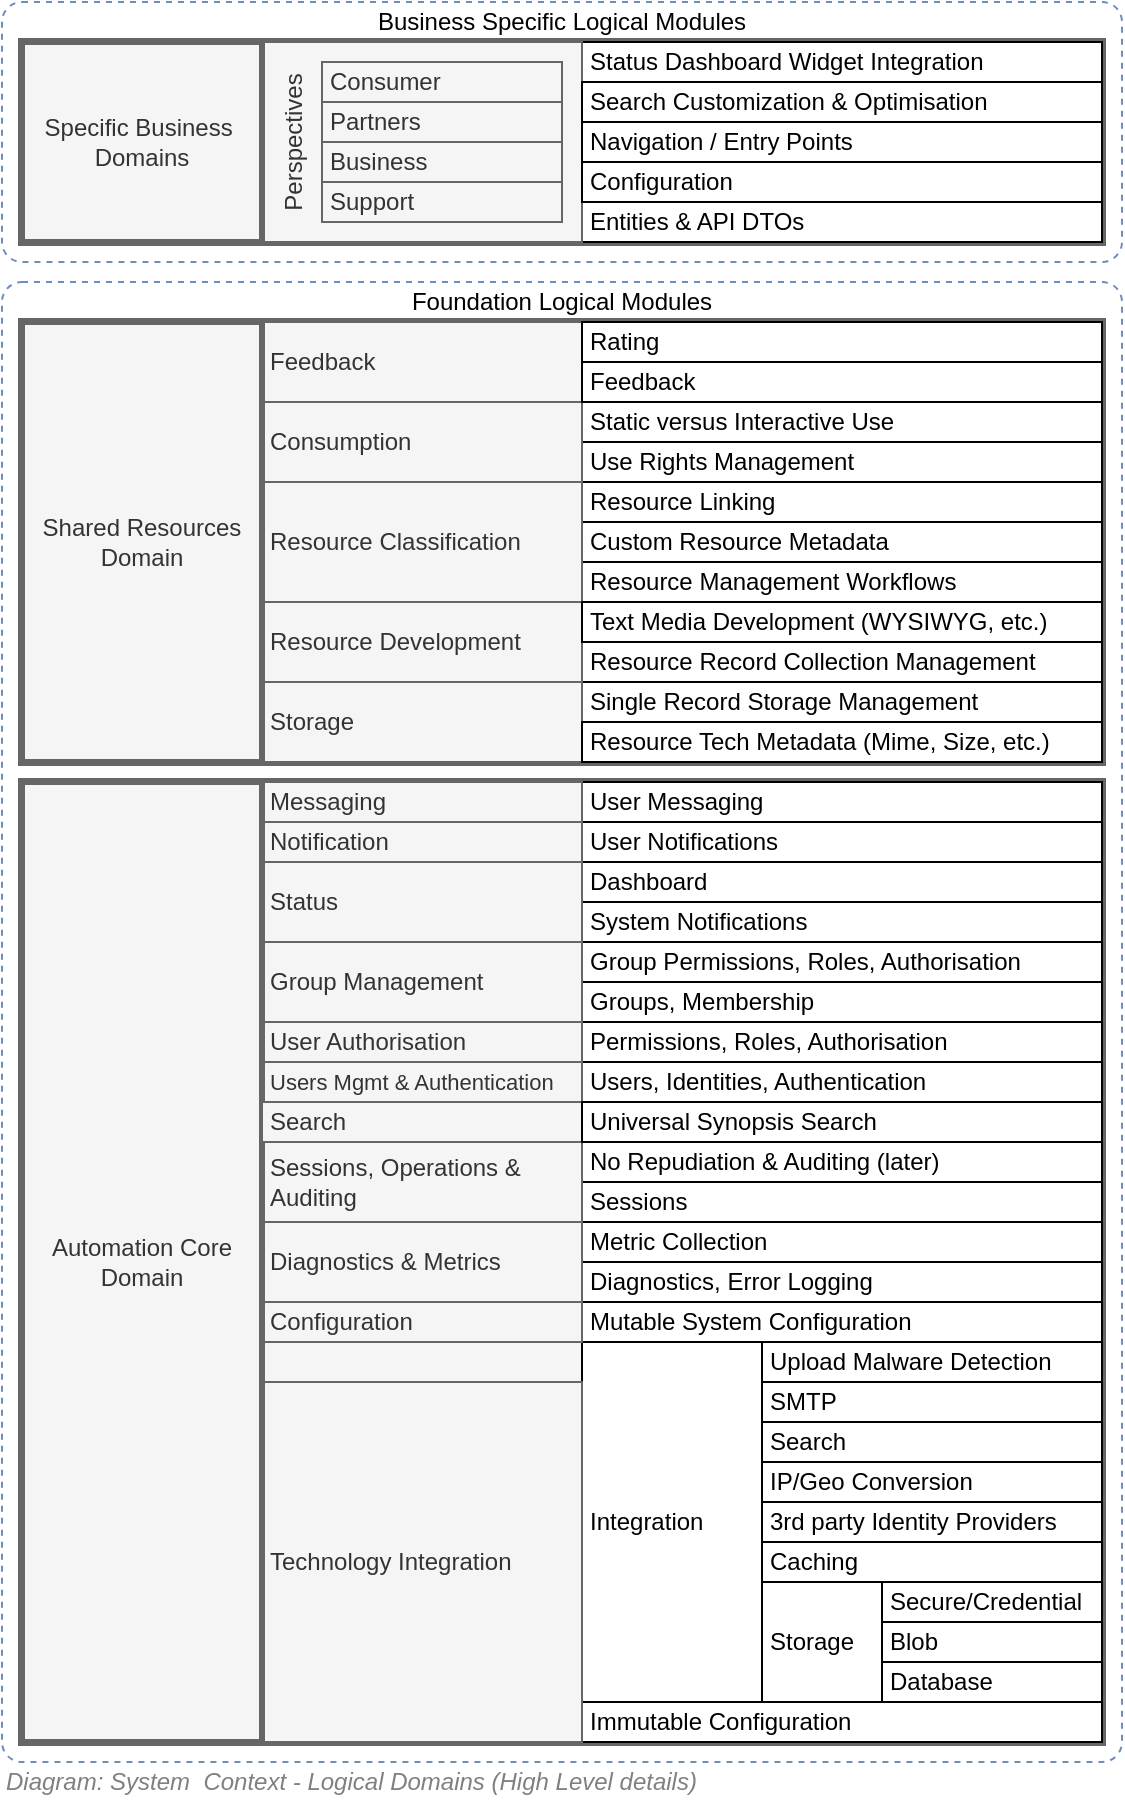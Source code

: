 <mxfile compressed="false" version="17.5.0" type="google">
  <diagram id="aNyAdyo387tV6hbeCc-s" name="System Context/Domains/Logical Modules/Detailed">
    <mxGraphModel grid="1" page="1" gridSize="10" guides="1" tooltips="1" connect="1" arrows="1" fold="1" pageScale="1" pageWidth="827" pageHeight="1169" math="0" shadow="0">
      <root>
        <mxCell id="MPbT1AF3VpLyfWpaxldT-0" />
        <mxCell id="yXY6S8G6PErxGlvrMDyJ-1" value="Background" parent="MPbT1AF3VpLyfWpaxldT-0" />
        <mxCell id="VevSGdrSwYaJ5KX_lJt9-1" value="Foundation Logical Modules" style="rounded=1;whiteSpace=wrap;html=1;strokeWidth=1;align=center;absoluteArcSize=1;dashed=1;strokeColor=#6c8ebf;fillColor=none;verticalAlign=top;spacing=-2;" vertex="1" parent="yXY6S8G6PErxGlvrMDyJ-1">
          <mxGeometry x="120" y="260" width="560" height="740" as="geometry" />
        </mxCell>
        <mxCell id="yXY6S8G6PErxGlvrMDyJ-0" value="Business Specific Logical Modules" style="rounded=1;whiteSpace=wrap;html=1;strokeWidth=1;align=center;absoluteArcSize=1;dashed=1;strokeColor=#6c8ebf;fillColor=none;verticalAlign=top;spacing=-2;" vertex="1" parent="yXY6S8G6PErxGlvrMDyJ-1">
          <mxGeometry x="120" y="120" width="560" height="130" as="geometry" />
        </mxCell>
        <mxCell id="unfCGulQVyg2nSyRCTJK-5" value="Boexes" style="" parent="MPbT1AF3VpLyfWpaxldT-0" />
        <mxCell id="unfCGulQVyg2nSyRCTJK-8" value="" style="rounded=0;whiteSpace=wrap;html=1;align=center;fillColor=#f5f5f5;strokeColor=#666666;fontColor=#333333;strokeWidth=4;" vertex="1" parent="unfCGulQVyg2nSyRCTJK-5">
          <mxGeometry x="130" y="510" width="540" height="480" as="geometry" />
        </mxCell>
        <mxCell id="unfCGulQVyg2nSyRCTJK-7" value="" style="rounded=0;whiteSpace=wrap;html=1;align=center;fillColor=#f5f5f5;strokeColor=#666666;fontColor=#333333;strokeWidth=4;" vertex="1" parent="unfCGulQVyg2nSyRCTJK-5">
          <mxGeometry x="130" y="280" width="540" height="220" as="geometry" />
        </mxCell>
        <mxCell id="unfCGulQVyg2nSyRCTJK-6" value="" style="rounded=0;whiteSpace=wrap;html=1;align=center;fillColor=#f5f5f5;strokeColor=#666666;fontColor=#333333;strokeWidth=4;" vertex="1" parent="unfCGulQVyg2nSyRCTJK-5">
          <mxGeometry x="130" y="140" width="540" height="100" as="geometry" />
        </mxCell>
        <mxCell id="MPbT1AF3VpLyfWpaxldT-1" value="Diagram" parent="MPbT1AF3VpLyfWpaxldT-0" />
        <mxCell id="MPbT1AF3VpLyfWpaxldT-7" value="Entities &amp;amp; API DTOs" style="rounded=0;whiteSpace=wrap;html=1;align=left;spacingLeft=0;spacing=4;" vertex="1" parent="MPbT1AF3VpLyfWpaxldT-1">
          <mxGeometry x="410" y="220" width="260" height="20" as="geometry" />
        </mxCell>
        <mxCell id="MPbT1AF3VpLyfWpaxldT-8" value="Status Dashboard Widget Integration" style="rounded=0;whiteSpace=wrap;html=1;align=left;spacingLeft=0;spacing=4;" vertex="1" parent="MPbT1AF3VpLyfWpaxldT-1">
          <mxGeometry x="410" y="140" width="260" height="20" as="geometry" />
        </mxCell>
        <mxCell id="MPbT1AF3VpLyfWpaxldT-9" value="Users, Identities, Authentication" style="rounded=0;whiteSpace=wrap;html=1;align=left;spacingLeft=0;spacing=4;" vertex="1" parent="MPbT1AF3VpLyfWpaxldT-1">
          <mxGeometry x="410" y="650" width="260" height="20" as="geometry" />
        </mxCell>
        <mxCell id="MPbT1AF3VpLyfWpaxldT-11" value="Sessions" style="rounded=0;whiteSpace=wrap;html=1;align=left;spacingLeft=0;spacing=4;" vertex="1" parent="MPbT1AF3VpLyfWpaxldT-1">
          <mxGeometry x="410" y="710" width="260" height="20" as="geometry" />
        </mxCell>
        <mxCell id="MPbT1AF3VpLyfWpaxldT-14" value="Immutable Configuration" style="rounded=0;whiteSpace=wrap;html=1;align=left;spacingLeft=0;spacing=4;" vertex="1" parent="MPbT1AF3VpLyfWpaxldT-1">
          <mxGeometry x="410" y="970" width="260" height="20" as="geometry" />
        </mxCell>
        <mxCell id="MPbT1AF3VpLyfWpaxldT-15" value="Permissions, Roles, Authorisation" style="rounded=0;whiteSpace=wrap;html=1;align=left;spacingLeft=0;spacing=4;" vertex="1" parent="MPbT1AF3VpLyfWpaxldT-1">
          <mxGeometry x="410" y="630" width="260" height="20" as="geometry" />
        </mxCell>
        <mxCell id="MPbT1AF3VpLyfWpaxldT-16" value="Diagnostics, Error Logging" style="rounded=0;whiteSpace=wrap;html=1;align=left;spacingLeft=0;spacing=4;" vertex="1" parent="MPbT1AF3VpLyfWpaxldT-1">
          <mxGeometry x="410" y="750" width="260" height="20" as="geometry" />
        </mxCell>
        <mxCell id="MPbT1AF3VpLyfWpaxldT-17" value="System Notifications" style="rounded=0;whiteSpace=wrap;html=1;align=left;spacingLeft=0;spacing=4;" vertex="1" parent="MPbT1AF3VpLyfWpaxldT-1">
          <mxGeometry x="410" y="570" width="260" height="20" as="geometry" />
        </mxCell>
        <mxCell id="MPbT1AF3VpLyfWpaxldT-18" value="Groups, Membership" style="rounded=0;whiteSpace=wrap;html=1;align=left;spacingLeft=0;spacing=4;" vertex="1" parent="MPbT1AF3VpLyfWpaxldT-1">
          <mxGeometry x="410" y="610" width="260" height="20" as="geometry" />
        </mxCell>
        <mxCell id="MPbT1AF3VpLyfWpaxldT-19" value="Group Permissions, Roles, Authorisation" style="rounded=0;whiteSpace=wrap;html=1;align=left;spacingLeft=0;spacing=4;" vertex="1" parent="MPbT1AF3VpLyfWpaxldT-1">
          <mxGeometry x="410" y="590" width="260" height="20" as="geometry" />
        </mxCell>
        <mxCell id="MPbT1AF3VpLyfWpaxldT-21" value="Integration" style="rounded=0;whiteSpace=wrap;html=1;align=left;spacingLeft=0;spacing=4;" vertex="1" parent="MPbT1AF3VpLyfWpaxldT-1">
          <mxGeometry x="410" y="790" width="90" height="180" as="geometry" />
        </mxCell>
        <mxCell id="MPbT1AF3VpLyfWpaxldT-23" value="No Repudiation &amp;amp; Auditing (later)" style="rounded=0;whiteSpace=wrap;html=1;align=left;spacingLeft=0;spacing=4;" vertex="1" parent="MPbT1AF3VpLyfWpaxldT-1">
          <mxGeometry x="410" y="690" width="260" height="20" as="geometry" />
        </mxCell>
        <mxCell id="MPbT1AF3VpLyfWpaxldT-31" value="Resource Management Workflows" style="rounded=0;whiteSpace=wrap;html=1;align=left;spacingLeft=0;spacing=4;" vertex="1" parent="MPbT1AF3VpLyfWpaxldT-1">
          <mxGeometry x="410" y="400" width="260" height="20" as="geometry" />
        </mxCell>
        <mxCell id="MPbT1AF3VpLyfWpaxldT-33" value="Resource Record Collection Management" style="rounded=0;whiteSpace=wrap;html=1;align=left;spacingLeft=0;spacing=4;" vertex="1" parent="MPbT1AF3VpLyfWpaxldT-1">
          <mxGeometry x="410" y="440" width="260" height="20" as="geometry" />
        </mxCell>
        <mxCell id="MPbT1AF3VpLyfWpaxldT-34" value="Single Record Storage Management" style="rounded=0;whiteSpace=wrap;html=1;align=left;spacingLeft=0;spacing=4;" vertex="1" parent="MPbT1AF3VpLyfWpaxldT-1">
          <mxGeometry x="410" y="460" width="260" height="20" as="geometry" />
        </mxCell>
        <mxCell id="MPbT1AF3VpLyfWpaxldT-35" value="Use Rights Management" style="rounded=0;whiteSpace=wrap;html=1;align=left;spacingLeft=0;spacing=4;" vertex="1" parent="MPbT1AF3VpLyfWpaxldT-1">
          <mxGeometry x="410" y="340" width="260" height="20" as="geometry" />
        </mxCell>
        <mxCell id="MPbT1AF3VpLyfWpaxldT-36" value="Static versus Interactive Use" style="rounded=0;whiteSpace=wrap;html=1;align=left;spacingLeft=0;spacing=4;" vertex="1" parent="MPbT1AF3VpLyfWpaxldT-1">
          <mxGeometry x="410" y="320" width="260" height="20" as="geometry" />
        </mxCell>
        <mxCell id="MPbT1AF3VpLyfWpaxldT-37" value="Resource Linking" style="rounded=0;whiteSpace=wrap;html=1;align=left;spacingLeft=0;spacing=4;" vertex="1" parent="MPbT1AF3VpLyfWpaxldT-1">
          <mxGeometry x="410" y="360" width="260" height="20" as="geometry" />
        </mxCell>
        <mxCell id="MPbT1AF3VpLyfWpaxldT-38" value="Custom Resource Metadata" style="rounded=0;whiteSpace=wrap;html=1;align=left;spacingLeft=0;spacing=4;" vertex="1" parent="MPbT1AF3VpLyfWpaxldT-1">
          <mxGeometry x="410" y="380" width="260" height="20" as="geometry" />
        </mxCell>
        <mxCell id="MPbT1AF3VpLyfWpaxldT-39" value="Perspectives" style="rounded=0;whiteSpace=wrap;html=1;horizontal=0;verticalAlign=top;align=center;fillColor=#f5f5f5;strokeColor=#666666;fontColor=#333333;spacingLeft=0;spacing=4;" vertex="1" parent="MPbT1AF3VpLyfWpaxldT-1">
          <mxGeometry x="250" y="140" width="160" height="100" as="geometry" />
        </mxCell>
        <mxCell id="MPbT1AF3VpLyfWpaxldT-40" value="Navigation / Entry Points" style="rounded=0;whiteSpace=wrap;html=1;align=left;spacingLeft=0;spacing=4;" vertex="1" parent="MPbT1AF3VpLyfWpaxldT-1">
          <mxGeometry x="410" y="180" width="260" height="20" as="geometry" />
        </mxCell>
        <mxCell id="MPbT1AF3VpLyfWpaxldT-43" value="Metric Collection" style="rounded=0;whiteSpace=wrap;html=1;align=left;spacingLeft=0;spacing=4;" vertex="1" parent="MPbT1AF3VpLyfWpaxldT-1">
          <mxGeometry x="410" y="730" width="260" height="20" as="geometry" />
        </mxCell>
        <mxCell id="MPbT1AF3VpLyfWpaxldT-44" value="User Messaging" style="rounded=0;whiteSpace=wrap;html=1;align=left;spacingLeft=0;spacing=4;" vertex="1" parent="MPbT1AF3VpLyfWpaxldT-1">
          <mxGeometry x="410" y="510" width="260" height="20" as="geometry" />
        </mxCell>
        <mxCell id="MPbT1AF3VpLyfWpaxldT-45" value="User Notifications" style="rounded=0;whiteSpace=wrap;html=1;align=left;spacingLeft=0;spacing=4;" vertex="1" parent="MPbT1AF3VpLyfWpaxldT-1">
          <mxGeometry x="410" y="530" width="260" height="20" as="geometry" />
        </mxCell>
        <mxCell id="MPbT1AF3VpLyfWpaxldT-47" value="Storage" style="rounded=0;whiteSpace=wrap;html=1;align=left;fillColor=#f5f5f5;strokeColor=#666666;fontColor=#333333;spacingLeft=0;spacing=4;" vertex="1" parent="MPbT1AF3VpLyfWpaxldT-1">
          <mxGeometry x="250" y="460" width="160" height="40" as="geometry" />
        </mxCell>
        <mxCell id="MPbT1AF3VpLyfWpaxldT-48" value="Resource Development" style="rounded=0;whiteSpace=wrap;html=1;align=left;fillColor=#f5f5f5;strokeColor=#666666;fontColor=#333333;spacingLeft=0;spacing=4;" vertex="1" parent="MPbT1AF3VpLyfWpaxldT-1">
          <mxGeometry x="250" y="420" width="160" height="40" as="geometry" />
        </mxCell>
        <mxCell id="MPbT1AF3VpLyfWpaxldT-49" value="Resource Classification" style="rounded=0;whiteSpace=wrap;html=1;align=left;fillColor=#f5f5f5;strokeColor=#666666;fontColor=#333333;spacingLeft=0;spacing=4;" vertex="1" parent="MPbT1AF3VpLyfWpaxldT-1">
          <mxGeometry x="250" y="360" width="160" height="60" as="geometry" />
        </mxCell>
        <mxCell id="MPbT1AF3VpLyfWpaxldT-50" value="Consumption" style="rounded=0;whiteSpace=wrap;html=1;align=left;fillColor=#f5f5f5;strokeColor=#666666;fontColor=#333333;spacingLeft=0;spacing=4;" vertex="1" parent="MPbT1AF3VpLyfWpaxldT-1">
          <mxGeometry x="250" y="320" width="160" height="40" as="geometry" />
        </mxCell>
        <mxCell id="MPbT1AF3VpLyfWpaxldT-51" value="Text Media Development (WYSIWYG, etc.)" style="rounded=0;whiteSpace=wrap;html=1;align=left;spacingLeft=0;spacing=4;" vertex="1" parent="MPbT1AF3VpLyfWpaxldT-1">
          <mxGeometry x="410" y="420" width="260" height="20" as="geometry" />
        </mxCell>
        <mxCell id="MPbT1AF3VpLyfWpaxldT-52" value="Resource Tech Metadata (Mime, Size, etc.)" style="rounded=0;whiteSpace=wrap;html=1;align=left;spacingLeft=0;spacing=4;" vertex="1" parent="MPbT1AF3VpLyfWpaxldT-1">
          <mxGeometry x="410" y="480" width="260" height="20" as="geometry" />
        </mxCell>
        <mxCell id="MPbT1AF3VpLyfWpaxldT-54" value="Consumer" style="rounded=0;whiteSpace=wrap;html=1;align=left;fillColor=#f5f5f5;strokeColor=#666666;fontColor=#333333;spacingLeft=0;spacing=4;" vertex="1" parent="MPbT1AF3VpLyfWpaxldT-1">
          <mxGeometry x="280" y="150" width="120" height="20" as="geometry" />
        </mxCell>
        <mxCell id="MPbT1AF3VpLyfWpaxldT-55" value="Business" style="rounded=0;whiteSpace=wrap;html=1;align=left;fillColor=#f5f5f5;strokeColor=#666666;fontColor=#333333;spacingLeft=0;spacing=4;" vertex="1" parent="MPbT1AF3VpLyfWpaxldT-1">
          <mxGeometry x="280" y="190" width="120" height="20" as="geometry" />
        </mxCell>
        <mxCell id="MPbT1AF3VpLyfWpaxldT-56" value="Support" style="rounded=0;whiteSpace=wrap;html=1;align=left;fillColor=#f5f5f5;strokeColor=#666666;fontColor=#333333;spacingLeft=0;spacing=4;" vertex="1" parent="MPbT1AF3VpLyfWpaxldT-1">
          <mxGeometry x="280" y="210" width="120" height="20" as="geometry" />
        </mxCell>
        <mxCell id="MPbT1AF3VpLyfWpaxldT-57" value="Partners" style="rounded=0;whiteSpace=wrap;html=1;align=left;fillColor=#f5f5f5;strokeColor=#666666;fontColor=#333333;spacingLeft=0;spacing=4;" vertex="1" parent="MPbT1AF3VpLyfWpaxldT-1">
          <mxGeometry x="280" y="170" width="120" height="20" as="geometry" />
        </mxCell>
        <mxCell id="MPbT1AF3VpLyfWpaxldT-59" value="Dashboard" style="rounded=0;whiteSpace=wrap;html=1;align=left;spacingLeft=0;spacing=4;" vertex="1" parent="MPbT1AF3VpLyfWpaxldT-1">
          <mxGeometry x="410" y="550" width="260" height="20" as="geometry" />
        </mxCell>
        <mxCell id="MPbT1AF3VpLyfWpaxldT-60" value="Storage" style="rounded=0;whiteSpace=wrap;html=1;align=left;spacingLeft=0;spacing=4;" vertex="1" parent="MPbT1AF3VpLyfWpaxldT-1">
          <mxGeometry x="500" y="910" width="60" height="60" as="geometry" />
        </mxCell>
        <mxCell id="MPbT1AF3VpLyfWpaxldT-61" value="3rd party Identity Providers" style="rounded=0;whiteSpace=wrap;html=1;align=left;spacingLeft=0;spacing=4;" vertex="1" parent="MPbT1AF3VpLyfWpaxldT-1">
          <mxGeometry x="500" y="870" width="170" height="20" as="geometry" />
        </mxCell>
        <mxCell id="MPbT1AF3VpLyfWpaxldT-62" value="IP/Geo Conversion" style="rounded=0;whiteSpace=wrap;html=1;align=left;spacingLeft=0;spacing=4;" vertex="1" parent="MPbT1AF3VpLyfWpaxldT-1">
          <mxGeometry x="500" y="850" width="170" height="20" as="geometry" />
        </mxCell>
        <mxCell id="MPbT1AF3VpLyfWpaxldT-63" value="SMTP" style="rounded=0;whiteSpace=wrap;html=1;align=left;spacingLeft=0;spacing=4;" vertex="1" parent="MPbT1AF3VpLyfWpaxldT-1">
          <mxGeometry x="500" y="810" width="170" height="20" as="geometry" />
        </mxCell>
        <mxCell id="MPbT1AF3VpLyfWpaxldT-64" value="Upload Malware Detection" style="rounded=0;whiteSpace=wrap;html=1;align=left;spacingLeft=0;spacing=4;" vertex="1" parent="MPbT1AF3VpLyfWpaxldT-1">
          <mxGeometry x="500" y="790" width="170" height="20" as="geometry" />
        </mxCell>
        <mxCell id="MPbT1AF3VpLyfWpaxldT-66" value="Caching" style="rounded=0;whiteSpace=wrap;html=1;align=left;spacingLeft=0;spacing=4;" vertex="1" parent="MPbT1AF3VpLyfWpaxldT-1">
          <mxGeometry x="500" y="890" width="170" height="20" as="geometry" />
        </mxCell>
        <mxCell id="MPbT1AF3VpLyfWpaxldT-67" value="Database" style="rounded=0;whiteSpace=wrap;html=1;align=left;spacingLeft=0;spacing=4;" vertex="1" parent="MPbT1AF3VpLyfWpaxldT-1">
          <mxGeometry x="560" y="950" width="110" height="20" as="geometry" />
        </mxCell>
        <mxCell id="MPbT1AF3VpLyfWpaxldT-68" value="Blob" style="rounded=0;whiteSpace=wrap;html=1;align=left;spacingLeft=0;spacing=4;" vertex="1" parent="MPbT1AF3VpLyfWpaxldT-1">
          <mxGeometry x="560" y="930" width="110" height="20" as="geometry" />
        </mxCell>
        <mxCell id="MPbT1AF3VpLyfWpaxldT-69" value="Secure/Credential" style="rounded=0;whiteSpace=wrap;html=1;align=left;spacingLeft=0;spacing=4;" vertex="1" parent="MPbT1AF3VpLyfWpaxldT-1">
          <mxGeometry x="560" y="910" width="110" height="20" as="geometry" />
        </mxCell>
        <mxCell id="MPbT1AF3VpLyfWpaxldT-71" value="Mutable System Configuration" style="rounded=0;whiteSpace=wrap;html=1;align=left;spacingLeft=0;spacing=4;" vertex="1" parent="MPbT1AF3VpLyfWpaxldT-1">
          <mxGeometry x="410" y="770" width="260" height="20" as="geometry" />
        </mxCell>
        <mxCell id="MPbT1AF3VpLyfWpaxldT-73" value="Configuration" style="rounded=0;whiteSpace=wrap;html=1;align=left;spacingLeft=0;spacing=4;" vertex="1" parent="MPbT1AF3VpLyfWpaxldT-1">
          <mxGeometry x="410" y="200" width="260" height="20" as="geometry" />
        </mxCell>
        <mxCell id="MPbT1AF3VpLyfWpaxldT-74" value="Feedback" style="rounded=0;whiteSpace=wrap;html=1;align=left;fillColor=#f5f5f5;strokeColor=#666666;fontColor=#333333;spacingLeft=0;spacing=4;" vertex="1" parent="MPbT1AF3VpLyfWpaxldT-1">
          <mxGeometry x="250" y="280" width="160" height="40" as="geometry" />
        </mxCell>
        <mxCell id="MPbT1AF3VpLyfWpaxldT-75" value="Feedback" style="rounded=0;whiteSpace=wrap;html=1;align=left;spacingLeft=0;spacing=4;" vertex="1" parent="MPbT1AF3VpLyfWpaxldT-1">
          <mxGeometry x="410" y="300" width="260" height="20" as="geometry" />
        </mxCell>
        <mxCell id="MPbT1AF3VpLyfWpaxldT-76" value="Rating" style="rounded=0;whiteSpace=wrap;html=1;align=left;spacingLeft=0;spacing=4;" vertex="1" parent="MPbT1AF3VpLyfWpaxldT-1">
          <mxGeometry x="410" y="280" width="260" height="20" as="geometry" />
        </mxCell>
        <mxCell id="MPbT1AF3VpLyfWpaxldT-4" value="Shared Resources&lt;br&gt;Domain" style="rounded=0;whiteSpace=wrap;html=1;align=center;fillColor=#f5f5f5;strokeColor=#666666;fontColor=#333333;strokeWidth=3;spacingLeft=0;spacing=4;" vertex="1" parent="MPbT1AF3VpLyfWpaxldT-1">
          <mxGeometry x="130" y="280" width="120" height="220" as="geometry" />
        </mxCell>
        <mxCell id="MPbT1AF3VpLyfWpaxldT-53" value="Specific Business&amp;nbsp; Domains" style="rounded=0;whiteSpace=wrap;html=1;align=center;fillColor=#f5f5f5;strokeColor=#666666;fontColor=#333333;strokeWidth=3;spacingLeft=0;spacing=4;" vertex="1" parent="MPbT1AF3VpLyfWpaxldT-1">
          <mxGeometry x="130" y="140" width="120" height="100" as="geometry" />
        </mxCell>
        <mxCell id="unfCGulQVyg2nSyRCTJK-10" value="Search Customization &amp;amp; Optimisation" style="rounded=0;whiteSpace=wrap;html=1;align=left;spacingLeft=0;spacing=4;" vertex="1" parent="MPbT1AF3VpLyfWpaxldT-1">
          <mxGeometry x="410" y="160" width="260" height="20" as="geometry" />
        </mxCell>
        <mxCell id="FJ4s6DIxZZOBehH7PrwX-0" value="Search" style="rounded=0;whiteSpace=wrap;html=1;align=left;spacingLeft=0;spacing=4;" vertex="1" parent="MPbT1AF3VpLyfWpaxldT-1">
          <mxGeometry x="500" y="830" width="170" height="20" as="geometry" />
        </mxCell>
        <mxCell id="MPbT1AF3VpLyfWpaxldT-20" value="Technology Integration" style="rounded=0;whiteSpace=wrap;html=1;align=left;fillColor=#f5f5f5;strokeColor=#666666;fontColor=#333333;spacingLeft=0;spacing=4;" vertex="1" parent="MPbT1AF3VpLyfWpaxldT-1">
          <mxGeometry x="250" y="810" width="160" height="180" as="geometry" />
        </mxCell>
        <mxCell id="MPbT1AF3VpLyfWpaxldT-22" value="Sessions, Operations &amp;amp; Auditing" style="rounded=0;whiteSpace=wrap;html=1;align=left;fillColor=#f5f5f5;strokeColor=#666666;fontColor=#333333;spacingLeft=0;spacing=4;" vertex="1" parent="MPbT1AF3VpLyfWpaxldT-1">
          <mxGeometry x="250" y="690" width="160" height="40" as="geometry" />
        </mxCell>
        <mxCell id="MPbT1AF3VpLyfWpaxldT-24" value="&lt;font style=&quot;font-size: 11px&quot;&gt;Users Mgmt &amp;amp; Authentication&lt;/font&gt;" style="rounded=0;whiteSpace=wrap;html=1;align=left;fillColor=#f5f5f5;strokeColor=#666666;fontColor=#333333;spacingLeft=0;spacing=4;" vertex="1" parent="MPbT1AF3VpLyfWpaxldT-1">
          <mxGeometry x="250" y="650" width="160" height="20" as="geometry" />
        </mxCell>
        <mxCell id="MPbT1AF3VpLyfWpaxldT-25" value="User Authorisation" style="rounded=0;whiteSpace=wrap;html=1;align=left;fillColor=#f5f5f5;strokeColor=#666666;fontColor=#333333;spacingLeft=0;spacing=4;" vertex="1" parent="MPbT1AF3VpLyfWpaxldT-1">
          <mxGeometry x="250" y="630" width="160" height="20" as="geometry" />
        </mxCell>
        <mxCell id="MPbT1AF3VpLyfWpaxldT-26" value="Notification" style="rounded=0;whiteSpace=wrap;html=1;align=left;fillColor=#f5f5f5;strokeColor=#666666;fontColor=#333333;spacingLeft=0;spacing=4;" vertex="1" parent="MPbT1AF3VpLyfWpaxldT-1">
          <mxGeometry x="250" y="530" width="160" height="20" as="geometry" />
        </mxCell>
        <mxCell id="MPbT1AF3VpLyfWpaxldT-28" value="Group Management" style="rounded=0;whiteSpace=wrap;html=1;align=left;fillColor=#f5f5f5;strokeColor=#666666;fontColor=#333333;spacingLeft=0;spacing=4;" vertex="1" parent="MPbT1AF3VpLyfWpaxldT-1">
          <mxGeometry x="250" y="590" width="160" height="40" as="geometry" />
        </mxCell>
        <mxCell id="MPbT1AF3VpLyfWpaxldT-46" value="Diagnostics &amp;amp; Metrics" style="rounded=0;whiteSpace=wrap;html=1;align=left;fillColor=#f5f5f5;strokeColor=#666666;fontColor=#333333;spacingLeft=0;spacing=4;" vertex="1" parent="MPbT1AF3VpLyfWpaxldT-1">
          <mxGeometry x="250" y="730" width="160" height="40" as="geometry" />
        </mxCell>
        <mxCell id="MPbT1AF3VpLyfWpaxldT-58" value="Status" style="rounded=0;whiteSpace=wrap;html=1;align=left;fillColor=#f5f5f5;strokeColor=#666666;fontColor=#333333;spacingLeft=0;spacing=4;" vertex="1" parent="MPbT1AF3VpLyfWpaxldT-1">
          <mxGeometry x="250" y="550" width="160" height="40" as="geometry" />
        </mxCell>
        <mxCell id="MPbT1AF3VpLyfWpaxldT-70" value="Configuration" style="rounded=0;whiteSpace=wrap;html=1;align=left;fillColor=#f5f5f5;strokeColor=#666666;fontColor=#333333;spacingLeft=0;spacing=4;" vertex="1" parent="MPbT1AF3VpLyfWpaxldT-1">
          <mxGeometry x="250" y="770" width="160" height="20" as="geometry" />
        </mxCell>
        <mxCell id="PKDct6SfFt8T3XtxHOYY-0" value="Messaging" style="rounded=0;whiteSpace=wrap;html=1;align=left;fillColor=#f5f5f5;strokeColor=#666666;fontColor=#333333;spacingLeft=0;spacing=4;" vertex="1" parent="MPbT1AF3VpLyfWpaxldT-1">
          <mxGeometry x="250" y="510" width="160" height="20" as="geometry" />
        </mxCell>
        <mxCell id="MPbT1AF3VpLyfWpaxldT-2" value="Automation Core Domain" style="rounded=0;whiteSpace=wrap;html=1;align=center;fillColor=#f5f5f5;strokeColor=#666666;fontColor=#333333;strokeWidth=3;spacingLeft=0;spacing=4;" vertex="1" parent="MPbT1AF3VpLyfWpaxldT-1">
          <mxGeometry x="130" y="510" width="120" height="480" as="geometry" />
        </mxCell>
        <mxCell id="FJ4s6DIxZZOBehH7PrwX-1" value="Search" style="rounded=0;whiteSpace=wrap;html=1;align=left;fillColor=#f5f5f5;strokeColor=#666666;fontColor=#333333;spacingLeft=0;spacing=4;" vertex="1" parent="MPbT1AF3VpLyfWpaxldT-1">
          <mxGeometry x="250" y="670" width="160" height="20" as="geometry" />
        </mxCell>
        <mxCell id="FJ4s6DIxZZOBehH7PrwX-2" value="Universal Synopsis Search&amp;nbsp;" style="rounded=0;whiteSpace=wrap;html=1;align=left;spacingLeft=0;spacing=4;" vertex="1" parent="MPbT1AF3VpLyfWpaxldT-1">
          <mxGeometry x="410" y="670" width="260" height="20" as="geometry" />
        </mxCell>
        <mxCell id="unfCGulQVyg2nSyRCTJK-1" value="Title/Diagram" parent="MPbT1AF3VpLyfWpaxldT-0" />
        <mxCell id="unfCGulQVyg2nSyRCTJK-0" value="&lt;font style=&quot;font-size: 12px ; font-weight: normal&quot;&gt;&lt;i&gt;&lt;span style=&quot;font-size: 12px&quot;&gt;Diagram: &lt;/span&gt;System&amp;nbsp; Context - Logical Domains (High Level details)&lt;/i&gt;&lt;/font&gt;" style="text;strokeColor=none;fillColor=none;html=1;fontSize=12;fontStyle=1;verticalAlign=middle;align=left;shadow=0;glass=0;comic=0;opacity=30;fontColor=#808080;" vertex="1" parent="unfCGulQVyg2nSyRCTJK-1">
          <mxGeometry x="120" y="1000" width="520" height="20" as="geometry" />
        </mxCell>
        <mxCell id="unfCGulQVyg2nSyRCTJK-3" value="Context/Legend" parent="MPbT1AF3VpLyfWpaxldT-0" />
      </root>
    </mxGraphModel>
  </diagram>
</mxfile>
